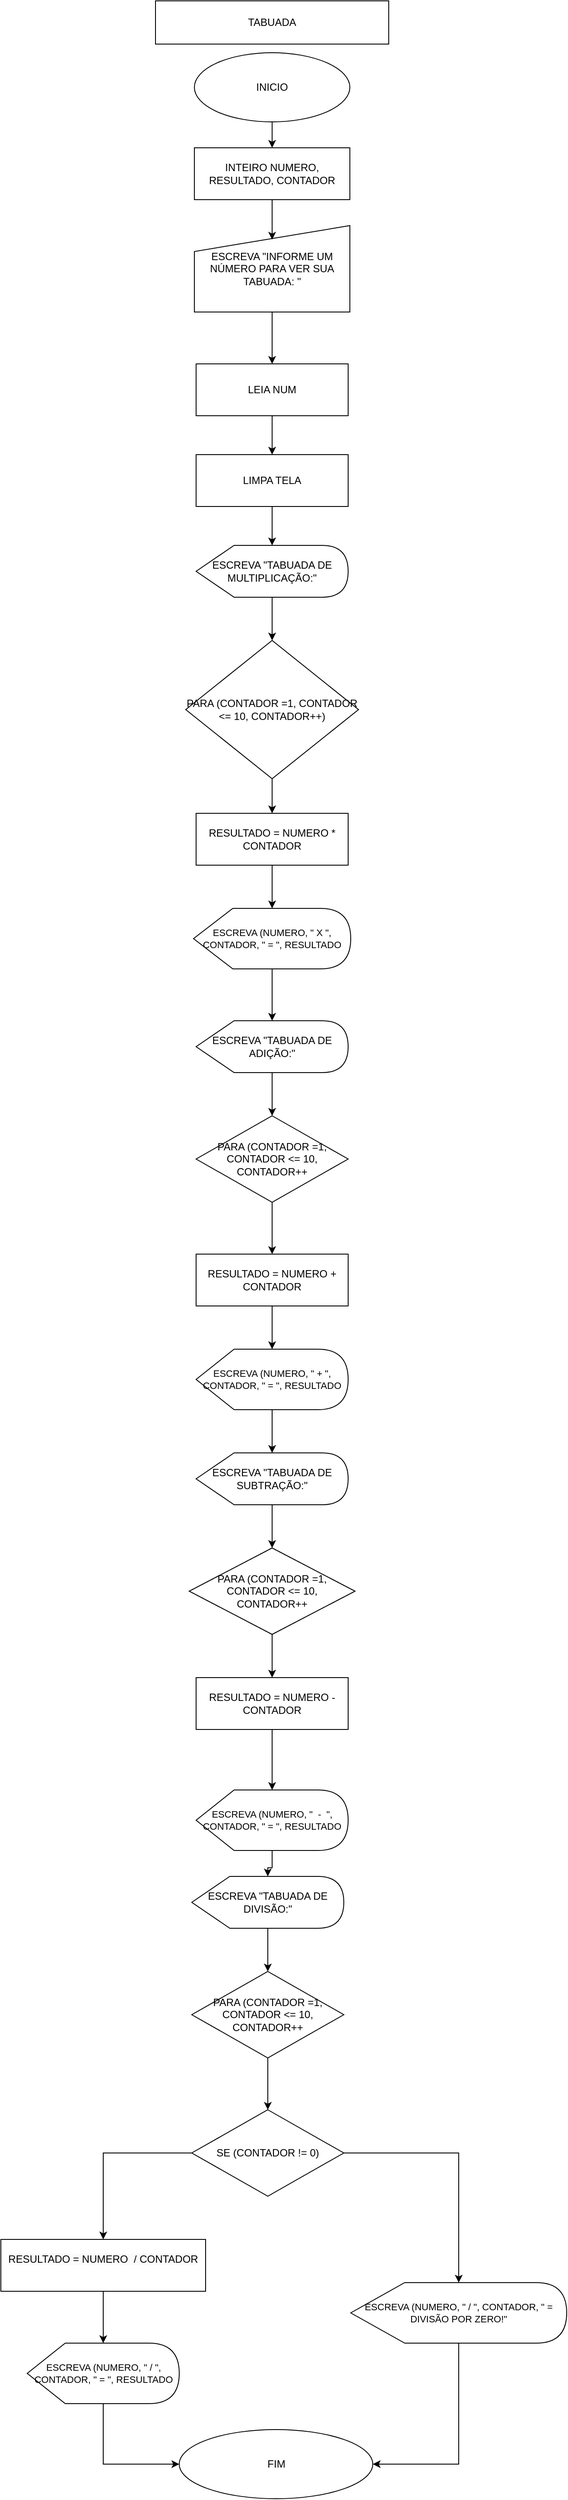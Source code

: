 <mxfile version="24.7.14">
  <diagram name="Página-1" id="e96ZXy56uuHLu2xkgnJe">
    <mxGraphModel dx="1426" dy="749" grid="1" gridSize="10" guides="1" tooltips="1" connect="1" arrows="1" fold="1" page="1" pageScale="1" pageWidth="827" pageHeight="1169" math="0" shadow="0">
      <root>
        <mxCell id="0" />
        <mxCell id="1" parent="0" />
        <mxCell id="FM7CL1xY4V9U8OYrNsVD-1" value="TABUADA" style="rounded=0;whiteSpace=wrap;html=1;" parent="1" vertex="1">
          <mxGeometry x="279" width="270" height="50" as="geometry" />
        </mxCell>
        <mxCell id="FM7CL1xY4V9U8OYrNsVD-21" style="edgeStyle=orthogonalEdgeStyle;rounded=0;orthogonalLoop=1;jettySize=auto;html=1;exitX=0.5;exitY=1;exitDx=0;exitDy=0;entryX=0.5;entryY=0;entryDx=0;entryDy=0;" parent="1" source="FM7CL1xY4V9U8OYrNsVD-2" target="FM7CL1xY4V9U8OYrNsVD-3" edge="1">
          <mxGeometry relative="1" as="geometry" />
        </mxCell>
        <mxCell id="FM7CL1xY4V9U8OYrNsVD-2" value="INICIO" style="ellipse;whiteSpace=wrap;html=1;" parent="1" vertex="1">
          <mxGeometry x="324" y="60" width="180" height="80" as="geometry" />
        </mxCell>
        <mxCell id="FM7CL1xY4V9U8OYrNsVD-3" value="INTEIRO NUMERO, RESULTADO, CONTADOR" style="rounded=0;whiteSpace=wrap;html=1;" parent="1" vertex="1">
          <mxGeometry x="324" y="170" width="180" height="60" as="geometry" />
        </mxCell>
        <mxCell id="HzNkHr0SK3gTeDUPaL9f-2" value="" style="edgeStyle=orthogonalEdgeStyle;rounded=0;orthogonalLoop=1;jettySize=auto;html=1;" edge="1" parent="1" source="FM7CL1xY4V9U8OYrNsVD-4" target="kIY3HxUJdaBQ4Pe8dxOL-1">
          <mxGeometry relative="1" as="geometry" />
        </mxCell>
        <mxCell id="FM7CL1xY4V9U8OYrNsVD-4" value="ESCREVA &quot;INFORME UM NÚMERO PARA VER SUA TABUADA: &quot;" style="shape=manualInput;whiteSpace=wrap;html=1;" parent="1" vertex="1">
          <mxGeometry x="324" y="260" width="180" height="100" as="geometry" />
        </mxCell>
        <mxCell id="FM7CL1xY4V9U8OYrNsVD-34" style="edgeStyle=orthogonalEdgeStyle;rounded=0;orthogonalLoop=1;jettySize=auto;html=1;exitX=0;exitY=0;exitDx=100;exitDy=60;exitPerimeter=0;entryX=0.5;entryY=0;entryDx=0;entryDy=0;" parent="1" edge="1">
          <mxGeometry relative="1" as="geometry">
            <mxPoint x="420" y="1010" as="sourcePoint" />
          </mxGeometry>
        </mxCell>
        <mxCell id="FM7CL1xY4V9U8OYrNsVD-23" style="edgeStyle=orthogonalEdgeStyle;rounded=0;orthogonalLoop=1;jettySize=auto;html=1;exitX=0.5;exitY=1;exitDx=0;exitDy=0;entryX=0.5;entryY=0.163;entryDx=0;entryDy=0;entryPerimeter=0;" parent="1" source="FM7CL1xY4V9U8OYrNsVD-3" target="FM7CL1xY4V9U8OYrNsVD-4" edge="1">
          <mxGeometry relative="1" as="geometry" />
        </mxCell>
        <mxCell id="FM7CL1xY4V9U8OYrNsVD-26" style="edgeStyle=orthogonalEdgeStyle;rounded=0;orthogonalLoop=1;jettySize=auto;html=1;exitX=0.5;exitY=1;exitDx=0;exitDy=0;entryX=0;entryY=0;entryDx=100;entryDy=0;entryPerimeter=0;" parent="1" edge="1">
          <mxGeometry relative="1" as="geometry">
            <mxPoint x="414" y="520" as="sourcePoint" />
          </mxGeometry>
        </mxCell>
        <mxCell id="FM7CL1xY4V9U8OYrNsVD-31" style="edgeStyle=orthogonalEdgeStyle;rounded=0;orthogonalLoop=1;jettySize=auto;html=1;exitX=0;exitY=0;exitDx=100;exitDy=60;exitPerimeter=0;entryX=0.55;entryY=-0.05;entryDx=0;entryDy=0;entryPerimeter=0;" parent="1" edge="1">
          <mxGeometry relative="1" as="geometry">
            <mxPoint x="422" y="720" as="sourcePoint" />
          </mxGeometry>
        </mxCell>
        <mxCell id="FM7CL1xY4V9U8OYrNsVD-32" style="edgeStyle=orthogonalEdgeStyle;rounded=0;orthogonalLoop=1;jettySize=auto;html=1;exitX=0.5;exitY=1;exitDx=0;exitDy=0;entryX=0.511;entryY=-0.017;entryDx=0;entryDy=0;entryPerimeter=0;" parent="1" edge="1">
          <mxGeometry relative="1" as="geometry">
            <mxPoint x="414" y="820" as="sourcePoint" />
          </mxGeometry>
        </mxCell>
        <mxCell id="FM7CL1xY4V9U8OYrNsVD-36" style="edgeStyle=orthogonalEdgeStyle;rounded=0;orthogonalLoop=1;jettySize=auto;html=1;exitX=0;exitY=0;exitDx=100;exitDy=60;exitPerimeter=0;entryX=0;entryY=0;entryDx=100;entryDy=0;entryPerimeter=0;" parent="1" edge="1">
          <mxGeometry relative="1" as="geometry">
            <mxPoint x="422" y="910" as="sourcePoint" />
          </mxGeometry>
        </mxCell>
        <mxCell id="FM7CL1xY4V9U8OYrNsVD-37" style="edgeStyle=orthogonalEdgeStyle;rounded=0;orthogonalLoop=1;jettySize=auto;html=1;exitX=0.5;exitY=1;exitDx=0;exitDy=0;entryX=0;entryY=0;entryDx=100;entryDy=0;entryPerimeter=0;" parent="1" edge="1">
          <mxGeometry relative="1" as="geometry">
            <mxPoint x="416" y="1100" as="sourcePoint" />
          </mxGeometry>
        </mxCell>
        <mxCell id="FM7CL1xY4V9U8OYrNsVD-38" style="edgeStyle=orthogonalEdgeStyle;rounded=0;orthogonalLoop=1;jettySize=auto;html=1;exitX=0;exitY=0;exitDx=100;exitDy=60;exitPerimeter=0;entryX=0;entryY=0;entryDx=100;entryDy=0;entryPerimeter=0;" parent="1" edge="1">
          <mxGeometry relative="1" as="geometry">
            <mxPoint x="420" y="1200" as="sourcePoint" />
          </mxGeometry>
        </mxCell>
        <mxCell id="kIY3HxUJdaBQ4Pe8dxOL-50" value="" style="edgeStyle=orthogonalEdgeStyle;rounded=0;orthogonalLoop=1;jettySize=auto;html=1;" parent="1" source="kIY3HxUJdaBQ4Pe8dxOL-1" target="kIY3HxUJdaBQ4Pe8dxOL-24" edge="1">
          <mxGeometry relative="1" as="geometry" />
        </mxCell>
        <mxCell id="kIY3HxUJdaBQ4Pe8dxOL-1" value="LEIA NUM" style="rounded=0;whiteSpace=wrap;html=1;" parent="1" vertex="1">
          <mxGeometry x="326" y="420" width="176" height="60" as="geometry" />
        </mxCell>
        <mxCell id="HzNkHr0SK3gTeDUPaL9f-3" value="" style="edgeStyle=orthogonalEdgeStyle;rounded=0;orthogonalLoop=1;jettySize=auto;html=1;" edge="1" parent="1" source="kIY3HxUJdaBQ4Pe8dxOL-2" target="kIY3HxUJdaBQ4Pe8dxOL-3">
          <mxGeometry relative="1" as="geometry" />
        </mxCell>
        <mxCell id="kIY3HxUJdaBQ4Pe8dxOL-2" value="ESCREVA &quot;TABUADA DE MULTIPLICAÇÃO:&quot;" style="shape=display;whiteSpace=wrap;html=1;" parent="1" vertex="1">
          <mxGeometry x="326" y="630" width="176" height="60" as="geometry" />
        </mxCell>
        <mxCell id="HzNkHr0SK3gTeDUPaL9f-4" value="" style="edgeStyle=orthogonalEdgeStyle;rounded=0;orthogonalLoop=1;jettySize=auto;html=1;" edge="1" parent="1" source="kIY3HxUJdaBQ4Pe8dxOL-3" target="kIY3HxUJdaBQ4Pe8dxOL-4">
          <mxGeometry relative="1" as="geometry" />
        </mxCell>
        <mxCell id="kIY3HxUJdaBQ4Pe8dxOL-3" value="PARA (CONTADOR =1, CONTADOR &amp;lt;= 10, CONTADOR++)" style="rhombus;whiteSpace=wrap;html=1;" parent="1" vertex="1">
          <mxGeometry x="314" y="740" width="200" height="160" as="geometry" />
        </mxCell>
        <mxCell id="HzNkHr0SK3gTeDUPaL9f-5" value="" style="edgeStyle=orthogonalEdgeStyle;rounded=0;orthogonalLoop=1;jettySize=auto;html=1;" edge="1" parent="1" source="kIY3HxUJdaBQ4Pe8dxOL-4" target="kIY3HxUJdaBQ4Pe8dxOL-6">
          <mxGeometry relative="1" as="geometry" />
        </mxCell>
        <mxCell id="kIY3HxUJdaBQ4Pe8dxOL-4" value="RESULTADO = NUMERO * CONTADOR" style="rounded=0;whiteSpace=wrap;html=1;" parent="1" vertex="1">
          <mxGeometry x="326" y="940" width="176" height="60" as="geometry" />
        </mxCell>
        <mxCell id="HzNkHr0SK3gTeDUPaL9f-6" value="" style="edgeStyle=orthogonalEdgeStyle;rounded=0;orthogonalLoop=1;jettySize=auto;html=1;" edge="1" parent="1" source="kIY3HxUJdaBQ4Pe8dxOL-6" target="kIY3HxUJdaBQ4Pe8dxOL-7">
          <mxGeometry relative="1" as="geometry" />
        </mxCell>
        <mxCell id="kIY3HxUJdaBQ4Pe8dxOL-6" value="ESCREVA (NUMERO, &quot; X &quot;, CONTADOR, &quot; = &quot;, RESULTADO" style="shape=display;whiteSpace=wrap;html=1;fontSize=11;" parent="1" vertex="1">
          <mxGeometry x="323" y="1050" width="182" height="70" as="geometry" />
        </mxCell>
        <mxCell id="HzNkHr0SK3gTeDUPaL9f-7" value="" style="edgeStyle=orthogonalEdgeStyle;rounded=0;orthogonalLoop=1;jettySize=auto;html=1;" edge="1" parent="1" source="kIY3HxUJdaBQ4Pe8dxOL-7" target="kIY3HxUJdaBQ4Pe8dxOL-16">
          <mxGeometry relative="1" as="geometry" />
        </mxCell>
        <mxCell id="kIY3HxUJdaBQ4Pe8dxOL-7" value="ESCREVA &quot;TABUADA DE ADIÇÃO:&quot;" style="shape=display;whiteSpace=wrap;html=1;" parent="1" vertex="1">
          <mxGeometry x="326" y="1180" width="176" height="60" as="geometry" />
        </mxCell>
        <mxCell id="HzNkHr0SK3gTeDUPaL9f-8" value="" style="edgeStyle=orthogonalEdgeStyle;rounded=0;orthogonalLoop=1;jettySize=auto;html=1;" edge="1" parent="1" source="kIY3HxUJdaBQ4Pe8dxOL-16" target="kIY3HxUJdaBQ4Pe8dxOL-17">
          <mxGeometry relative="1" as="geometry" />
        </mxCell>
        <mxCell id="kIY3HxUJdaBQ4Pe8dxOL-16" value="PARA (CONTADOR =1, CONTADOR &amp;lt;= 10, CONTADOR++" style="rhombus;whiteSpace=wrap;html=1;" parent="1" vertex="1">
          <mxGeometry x="326" y="1290" width="176" height="100" as="geometry" />
        </mxCell>
        <mxCell id="HzNkHr0SK3gTeDUPaL9f-9" value="" style="edgeStyle=orthogonalEdgeStyle;rounded=0;orthogonalLoop=1;jettySize=auto;html=1;" edge="1" parent="1" source="kIY3HxUJdaBQ4Pe8dxOL-17" target="kIY3HxUJdaBQ4Pe8dxOL-18">
          <mxGeometry relative="1" as="geometry" />
        </mxCell>
        <mxCell id="kIY3HxUJdaBQ4Pe8dxOL-17" value="RESULTADO = NUMERO + CONTADOR" style="rounded=0;whiteSpace=wrap;html=1;" parent="1" vertex="1">
          <mxGeometry x="326" y="1450" width="176" height="60" as="geometry" />
        </mxCell>
        <mxCell id="HzNkHr0SK3gTeDUPaL9f-10" value="" style="edgeStyle=orthogonalEdgeStyle;rounded=0;orthogonalLoop=1;jettySize=auto;html=1;" edge="1" parent="1" source="kIY3HxUJdaBQ4Pe8dxOL-18" target="kIY3HxUJdaBQ4Pe8dxOL-19">
          <mxGeometry relative="1" as="geometry" />
        </mxCell>
        <mxCell id="kIY3HxUJdaBQ4Pe8dxOL-18" value="ESCREVA (NUMERO, &quot; + &quot;, CONTADOR, &quot; = &quot;, RESULTADO" style="shape=display;whiteSpace=wrap;html=1;fontSize=11;" parent="1" vertex="1">
          <mxGeometry x="326" y="1560" width="176" height="70" as="geometry" />
        </mxCell>
        <mxCell id="HzNkHr0SK3gTeDUPaL9f-11" value="" style="edgeStyle=orthogonalEdgeStyle;rounded=0;orthogonalLoop=1;jettySize=auto;html=1;" edge="1" parent="1" source="kIY3HxUJdaBQ4Pe8dxOL-19" target="kIY3HxUJdaBQ4Pe8dxOL-20">
          <mxGeometry relative="1" as="geometry" />
        </mxCell>
        <mxCell id="kIY3HxUJdaBQ4Pe8dxOL-19" value="ESCREVA &quot;TABUADA DE SUBTRAÇÃO:&quot;" style="shape=display;whiteSpace=wrap;html=1;" parent="1" vertex="1">
          <mxGeometry x="326" y="1680" width="176" height="60" as="geometry" />
        </mxCell>
        <mxCell id="HzNkHr0SK3gTeDUPaL9f-12" value="" style="edgeStyle=orthogonalEdgeStyle;rounded=0;orthogonalLoop=1;jettySize=auto;html=1;" edge="1" parent="1" source="kIY3HxUJdaBQ4Pe8dxOL-20" target="kIY3HxUJdaBQ4Pe8dxOL-21">
          <mxGeometry relative="1" as="geometry" />
        </mxCell>
        <mxCell id="kIY3HxUJdaBQ4Pe8dxOL-20" value="PARA (CONTADOR =1, CONTADOR &amp;lt;= 10, CONTADOR++" style="rhombus;whiteSpace=wrap;html=1;" parent="1" vertex="1">
          <mxGeometry x="318" y="1790" width="192" height="100" as="geometry" />
        </mxCell>
        <mxCell id="kIY3HxUJdaBQ4Pe8dxOL-54" value="" style="edgeStyle=orthogonalEdgeStyle;rounded=0;orthogonalLoop=1;jettySize=auto;html=1;" parent="1" source="kIY3HxUJdaBQ4Pe8dxOL-21" target="kIY3HxUJdaBQ4Pe8dxOL-22" edge="1">
          <mxGeometry relative="1" as="geometry" />
        </mxCell>
        <mxCell id="kIY3HxUJdaBQ4Pe8dxOL-21" value="RESULTADO = NUMERO - CONTADOR" style="rounded=0;whiteSpace=wrap;html=1;" parent="1" vertex="1">
          <mxGeometry x="326" y="1940" width="176" height="60" as="geometry" />
        </mxCell>
        <mxCell id="kIY3HxUJdaBQ4Pe8dxOL-55" value="" style="edgeStyle=orthogonalEdgeStyle;rounded=0;orthogonalLoop=1;jettySize=auto;html=1;" parent="1" source="kIY3HxUJdaBQ4Pe8dxOL-22" target="kIY3HxUJdaBQ4Pe8dxOL-23" edge="1">
          <mxGeometry relative="1" as="geometry" />
        </mxCell>
        <mxCell id="kIY3HxUJdaBQ4Pe8dxOL-22" value="ESCREVA (NUMERO, &quot;&amp;nbsp; -&amp;nbsp; &quot;, CONTADOR, &quot; = &quot;, RESULTADO" style="shape=display;whiteSpace=wrap;html=1;fontSize=11;" parent="1" vertex="1">
          <mxGeometry x="326" y="2070" width="176" height="70" as="geometry" />
        </mxCell>
        <mxCell id="HzNkHr0SK3gTeDUPaL9f-13" value="" style="edgeStyle=orthogonalEdgeStyle;rounded=0;orthogonalLoop=1;jettySize=auto;html=1;" edge="1" parent="1" source="kIY3HxUJdaBQ4Pe8dxOL-23" target="kIY3HxUJdaBQ4Pe8dxOL-26">
          <mxGeometry relative="1" as="geometry" />
        </mxCell>
        <mxCell id="kIY3HxUJdaBQ4Pe8dxOL-23" value="ESCREVA &quot;TABUADA DE DIVISÃO:&quot;" style="shape=display;whiteSpace=wrap;html=1;" parent="1" vertex="1">
          <mxGeometry x="321" y="2170" width="176" height="60" as="geometry" />
        </mxCell>
        <mxCell id="kIY3HxUJdaBQ4Pe8dxOL-51" value="" style="edgeStyle=orthogonalEdgeStyle;rounded=0;orthogonalLoop=1;jettySize=auto;html=1;" parent="1" source="kIY3HxUJdaBQ4Pe8dxOL-24" target="kIY3HxUJdaBQ4Pe8dxOL-2" edge="1">
          <mxGeometry relative="1" as="geometry" />
        </mxCell>
        <mxCell id="kIY3HxUJdaBQ4Pe8dxOL-24" value="LIMPA TELA" style="rounded=0;whiteSpace=wrap;html=1;" parent="1" vertex="1">
          <mxGeometry x="326" y="525" width="176" height="60" as="geometry" />
        </mxCell>
        <mxCell id="kIY3HxUJdaBQ4Pe8dxOL-56" style="edgeStyle=orthogonalEdgeStyle;rounded=0;orthogonalLoop=1;jettySize=auto;html=1;exitX=0.5;exitY=1;exitDx=0;exitDy=0;entryX=0.5;entryY=0;entryDx=0;entryDy=0;" parent="1" source="kIY3HxUJdaBQ4Pe8dxOL-26" target="kIY3HxUJdaBQ4Pe8dxOL-30" edge="1">
          <mxGeometry relative="1" as="geometry" />
        </mxCell>
        <mxCell id="kIY3HxUJdaBQ4Pe8dxOL-26" value="PARA (CONTADOR =1, CONTADOR &amp;lt;= 10, CONTADOR++" style="rhombus;whiteSpace=wrap;html=1;" parent="1" vertex="1">
          <mxGeometry x="321" y="2280" width="176" height="100" as="geometry" />
        </mxCell>
        <mxCell id="HzNkHr0SK3gTeDUPaL9f-19" value="" style="edgeStyle=orthogonalEdgeStyle;rounded=0;orthogonalLoop=1;jettySize=auto;html=1;entryX=0;entryY=0.5;entryDx=0;entryDy=0;" edge="1" parent="1" source="kIY3HxUJdaBQ4Pe8dxOL-28" target="kIY3HxUJdaBQ4Pe8dxOL-47">
          <mxGeometry relative="1" as="geometry" />
        </mxCell>
        <mxCell id="kIY3HxUJdaBQ4Pe8dxOL-28" value="ESCREVA (NUMERO, &quot; / &quot;, CONTADOR, &quot; = &quot;, RESULTADO" style="shape=display;whiteSpace=wrap;html=1;fontSize=11;" parent="1" vertex="1">
          <mxGeometry x="130.5" y="2710" width="176" height="70" as="geometry" />
        </mxCell>
        <mxCell id="HzNkHr0SK3gTeDUPaL9f-15" value="" style="edgeStyle=orthogonalEdgeStyle;rounded=0;orthogonalLoop=1;jettySize=auto;html=1;exitX=0;exitY=0.5;exitDx=0;exitDy=0;" edge="1" parent="1" source="kIY3HxUJdaBQ4Pe8dxOL-30" target="HzNkHr0SK3gTeDUPaL9f-14">
          <mxGeometry relative="1" as="geometry" />
        </mxCell>
        <mxCell id="HzNkHr0SK3gTeDUPaL9f-16" value="" style="edgeStyle=orthogonalEdgeStyle;rounded=0;orthogonalLoop=1;jettySize=auto;html=1;" edge="1" parent="1" source="kIY3HxUJdaBQ4Pe8dxOL-30" target="kIY3HxUJdaBQ4Pe8dxOL-32">
          <mxGeometry relative="1" as="geometry" />
        </mxCell>
        <mxCell id="kIY3HxUJdaBQ4Pe8dxOL-30" value="SE (CONTADOR != 0)" style="rhombus;whiteSpace=wrap;html=1;" parent="1" vertex="1">
          <mxGeometry x="321" y="2440" width="176" height="100" as="geometry" />
        </mxCell>
        <mxCell id="HzNkHr0SK3gTeDUPaL9f-18" value="" style="edgeStyle=orthogonalEdgeStyle;rounded=0;orthogonalLoop=1;jettySize=auto;html=1;entryX=1;entryY=0.5;entryDx=0;entryDy=0;" edge="1" parent="1" source="kIY3HxUJdaBQ4Pe8dxOL-32" target="kIY3HxUJdaBQ4Pe8dxOL-47">
          <mxGeometry relative="1" as="geometry" />
        </mxCell>
        <mxCell id="kIY3HxUJdaBQ4Pe8dxOL-32" value="ESCREVA (NUMERO, &quot; / &quot;, CONTADOR, &quot; = DIVISÃO POR ZERO!&quot;" style="shape=display;whiteSpace=wrap;html=1;fontSize=11;" parent="1" vertex="1">
          <mxGeometry x="505" y="2640" width="250" height="70" as="geometry" />
        </mxCell>
        <mxCell id="kIY3HxUJdaBQ4Pe8dxOL-47" value="FIM" style="ellipse;whiteSpace=wrap;html=1;" parent="1" vertex="1">
          <mxGeometry x="306.5" y="2810" width="224" height="80" as="geometry" />
        </mxCell>
        <mxCell id="HzNkHr0SK3gTeDUPaL9f-17" value="" style="edgeStyle=orthogonalEdgeStyle;rounded=0;orthogonalLoop=1;jettySize=auto;html=1;" edge="1" parent="1" source="HzNkHr0SK3gTeDUPaL9f-14" target="kIY3HxUJdaBQ4Pe8dxOL-28">
          <mxGeometry relative="1" as="geometry" />
        </mxCell>
        <mxCell id="HzNkHr0SK3gTeDUPaL9f-14" value="&#xa;&lt;span style=&quot;color: rgb(0, 0, 0); font-family: Helvetica; font-size: 12px; font-style: normal; font-variant-ligatures: normal; font-variant-caps: normal; font-weight: 400; letter-spacing: normal; orphans: 2; text-align: center; text-indent: 0px; text-transform: none; widows: 2; word-spacing: 0px; -webkit-text-stroke-width: 0px; white-space: normal; background-color: rgb(251, 251, 251); text-decoration-thickness: initial; text-decoration-style: initial; text-decoration-color: initial; display: inline !important; float: none;&quot;&gt;RESULTADO = NUMERO&amp;nbsp; / CONTADOR&lt;/span&gt;&#xa;&#xa;" style="whiteSpace=wrap;html=1;" vertex="1" parent="1">
          <mxGeometry x="100" y="2590" width="237" height="60" as="geometry" />
        </mxCell>
      </root>
    </mxGraphModel>
  </diagram>
</mxfile>
